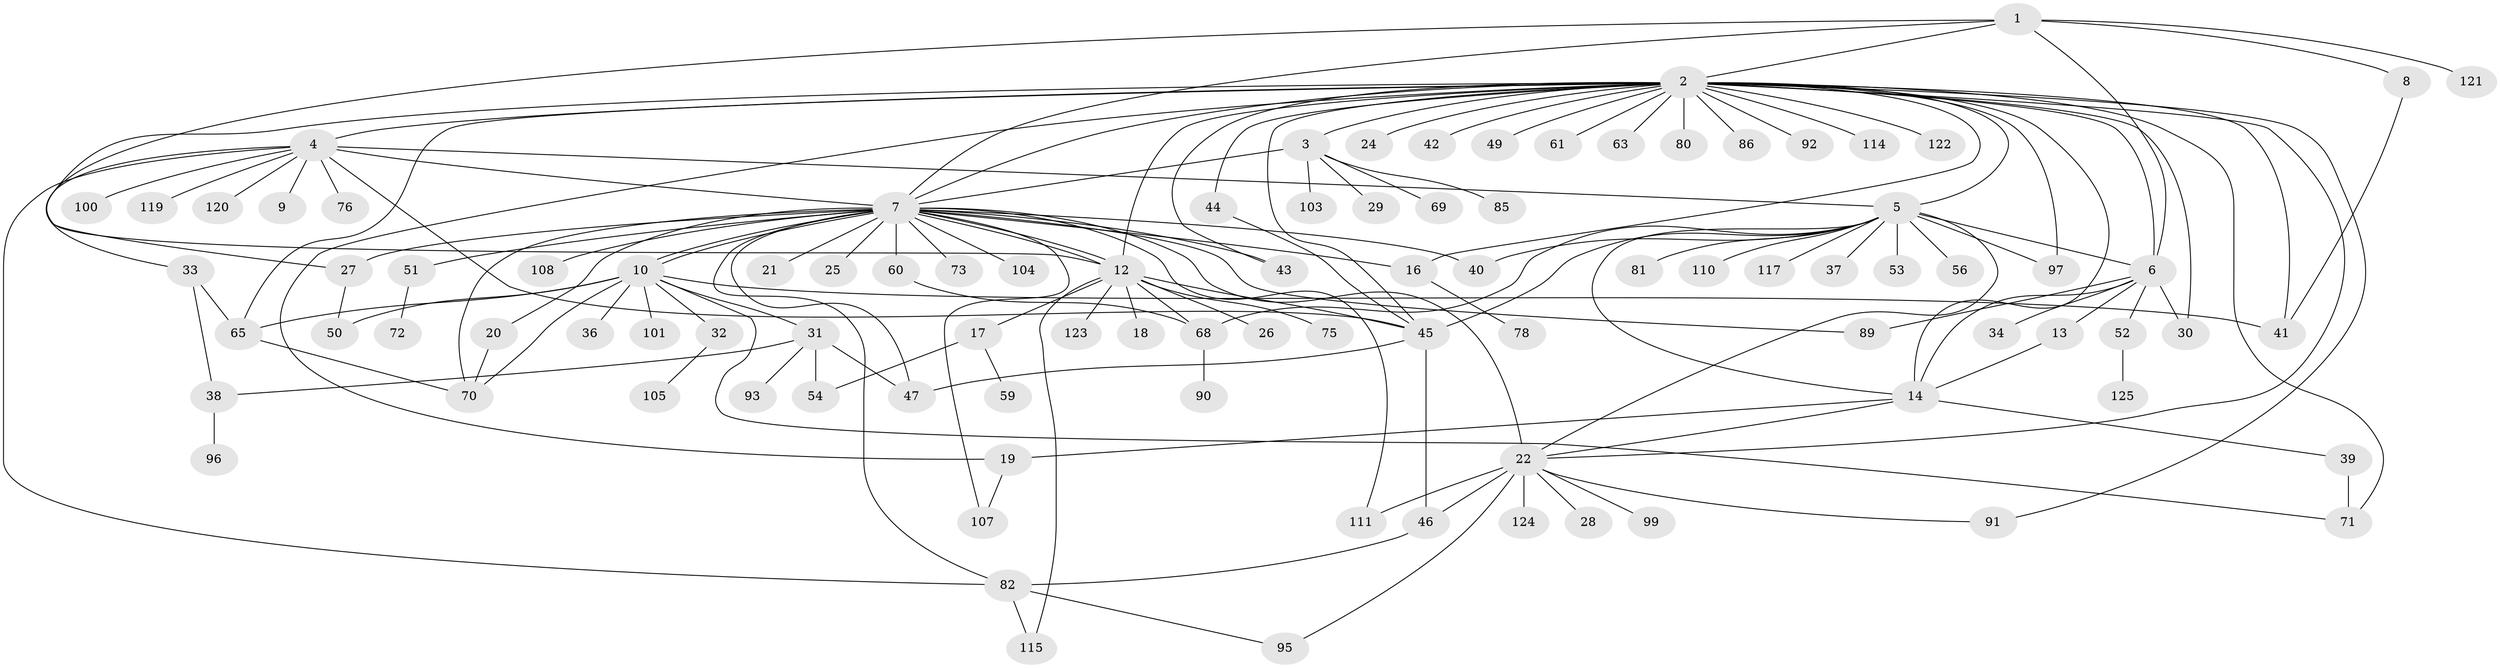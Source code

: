 // Generated by graph-tools (version 1.1) at 2025/23/03/03/25 07:23:55]
// undirected, 97 vertices, 148 edges
graph export_dot {
graph [start="1"]
  node [color=gray90,style=filled];
  1 [super="+84"];
  2 [super="+11"];
  3 [super="+77"];
  4 [super="+67"];
  5 [super="+35"];
  6 [super="+66"];
  7 [super="+15"];
  8;
  9;
  10 [super="+88"];
  12 [super="+79"];
  13;
  14 [super="+83"];
  16 [super="+74"];
  17 [super="+48"];
  18 [super="+112"];
  19 [super="+57"];
  20 [super="+23"];
  21;
  22 [super="+109"];
  24;
  25;
  26;
  27;
  28;
  29;
  30;
  31 [super="+62"];
  32;
  33;
  34;
  36;
  37;
  38 [super="+118"];
  39;
  40;
  41 [super="+55"];
  42;
  43 [super="+113"];
  44;
  45 [super="+58"];
  46;
  47 [super="+102"];
  49;
  50 [super="+64"];
  51;
  52;
  53;
  54;
  56;
  59;
  60;
  61;
  63;
  65 [super="+98"];
  68;
  69 [super="+94"];
  70;
  71;
  72 [super="+106"];
  73;
  75;
  76;
  78;
  80;
  81;
  82 [super="+87"];
  85;
  86;
  89;
  90;
  91;
  92;
  93;
  95;
  96;
  97;
  99;
  100;
  101;
  103;
  104;
  105;
  107 [super="+116"];
  108;
  110;
  111;
  114;
  115;
  117;
  119;
  120;
  121;
  122;
  123;
  124;
  125;
  1 -- 2;
  1 -- 6;
  1 -- 7;
  1 -- 8;
  1 -- 12;
  1 -- 121;
  2 -- 3;
  2 -- 4 [weight=2];
  2 -- 5 [weight=2];
  2 -- 22 [weight=2];
  2 -- 30;
  2 -- 43;
  2 -- 63;
  2 -- 71;
  2 -- 80;
  2 -- 91;
  2 -- 92;
  2 -- 97;
  2 -- 114;
  2 -- 122;
  2 -- 65 [weight=2];
  2 -- 6;
  2 -- 7;
  2 -- 12;
  2 -- 16;
  2 -- 19;
  2 -- 86;
  2 -- 24;
  2 -- 27;
  2 -- 41;
  2 -- 42;
  2 -- 44;
  2 -- 45;
  2 -- 49;
  2 -- 61;
  2 -- 14;
  3 -- 7;
  3 -- 29;
  3 -- 69;
  3 -- 85;
  3 -- 103;
  4 -- 7;
  4 -- 9;
  4 -- 33;
  4 -- 45;
  4 -- 76;
  4 -- 82;
  4 -- 100;
  4 -- 119;
  4 -- 120;
  4 -- 5;
  5 -- 14;
  5 -- 37;
  5 -- 53;
  5 -- 97;
  5 -- 6;
  5 -- 68;
  5 -- 40;
  5 -- 110;
  5 -- 81;
  5 -- 117;
  5 -- 56;
  5 -- 45;
  5 -- 22;
  6 -- 13;
  6 -- 14;
  6 -- 30;
  6 -- 34;
  6 -- 52;
  6 -- 89;
  7 -- 10;
  7 -- 10;
  7 -- 12;
  7 -- 12;
  7 -- 21;
  7 -- 27;
  7 -- 40;
  7 -- 43;
  7 -- 47;
  7 -- 51;
  7 -- 60;
  7 -- 70;
  7 -- 73;
  7 -- 82;
  7 -- 104;
  7 -- 107;
  7 -- 111;
  7 -- 16;
  7 -- 20;
  7 -- 89;
  7 -- 108;
  7 -- 25;
  7 -- 22;
  8 -- 41;
  10 -- 31;
  10 -- 32;
  10 -- 36;
  10 -- 41;
  10 -- 70;
  10 -- 71;
  10 -- 101;
  10 -- 65;
  10 -- 50;
  12 -- 17;
  12 -- 18;
  12 -- 26;
  12 -- 45 [weight=2];
  12 -- 68;
  12 -- 75;
  12 -- 115;
  12 -- 123;
  13 -- 14;
  14 -- 39;
  14 -- 19;
  14 -- 22;
  16 -- 78;
  17 -- 59;
  17 -- 54;
  19 -- 107;
  20 -- 70;
  22 -- 28;
  22 -- 95;
  22 -- 99;
  22 -- 124;
  22 -- 46;
  22 -- 91;
  22 -- 111;
  27 -- 50;
  31 -- 38;
  31 -- 47;
  31 -- 54;
  31 -- 93;
  32 -- 105;
  33 -- 38;
  33 -- 65;
  38 -- 96;
  39 -- 71;
  44 -- 45;
  45 -- 46;
  45 -- 47;
  46 -- 82;
  51 -- 72;
  52 -- 125;
  60 -- 68;
  65 -- 70;
  68 -- 90;
  82 -- 115;
  82 -- 95;
}

